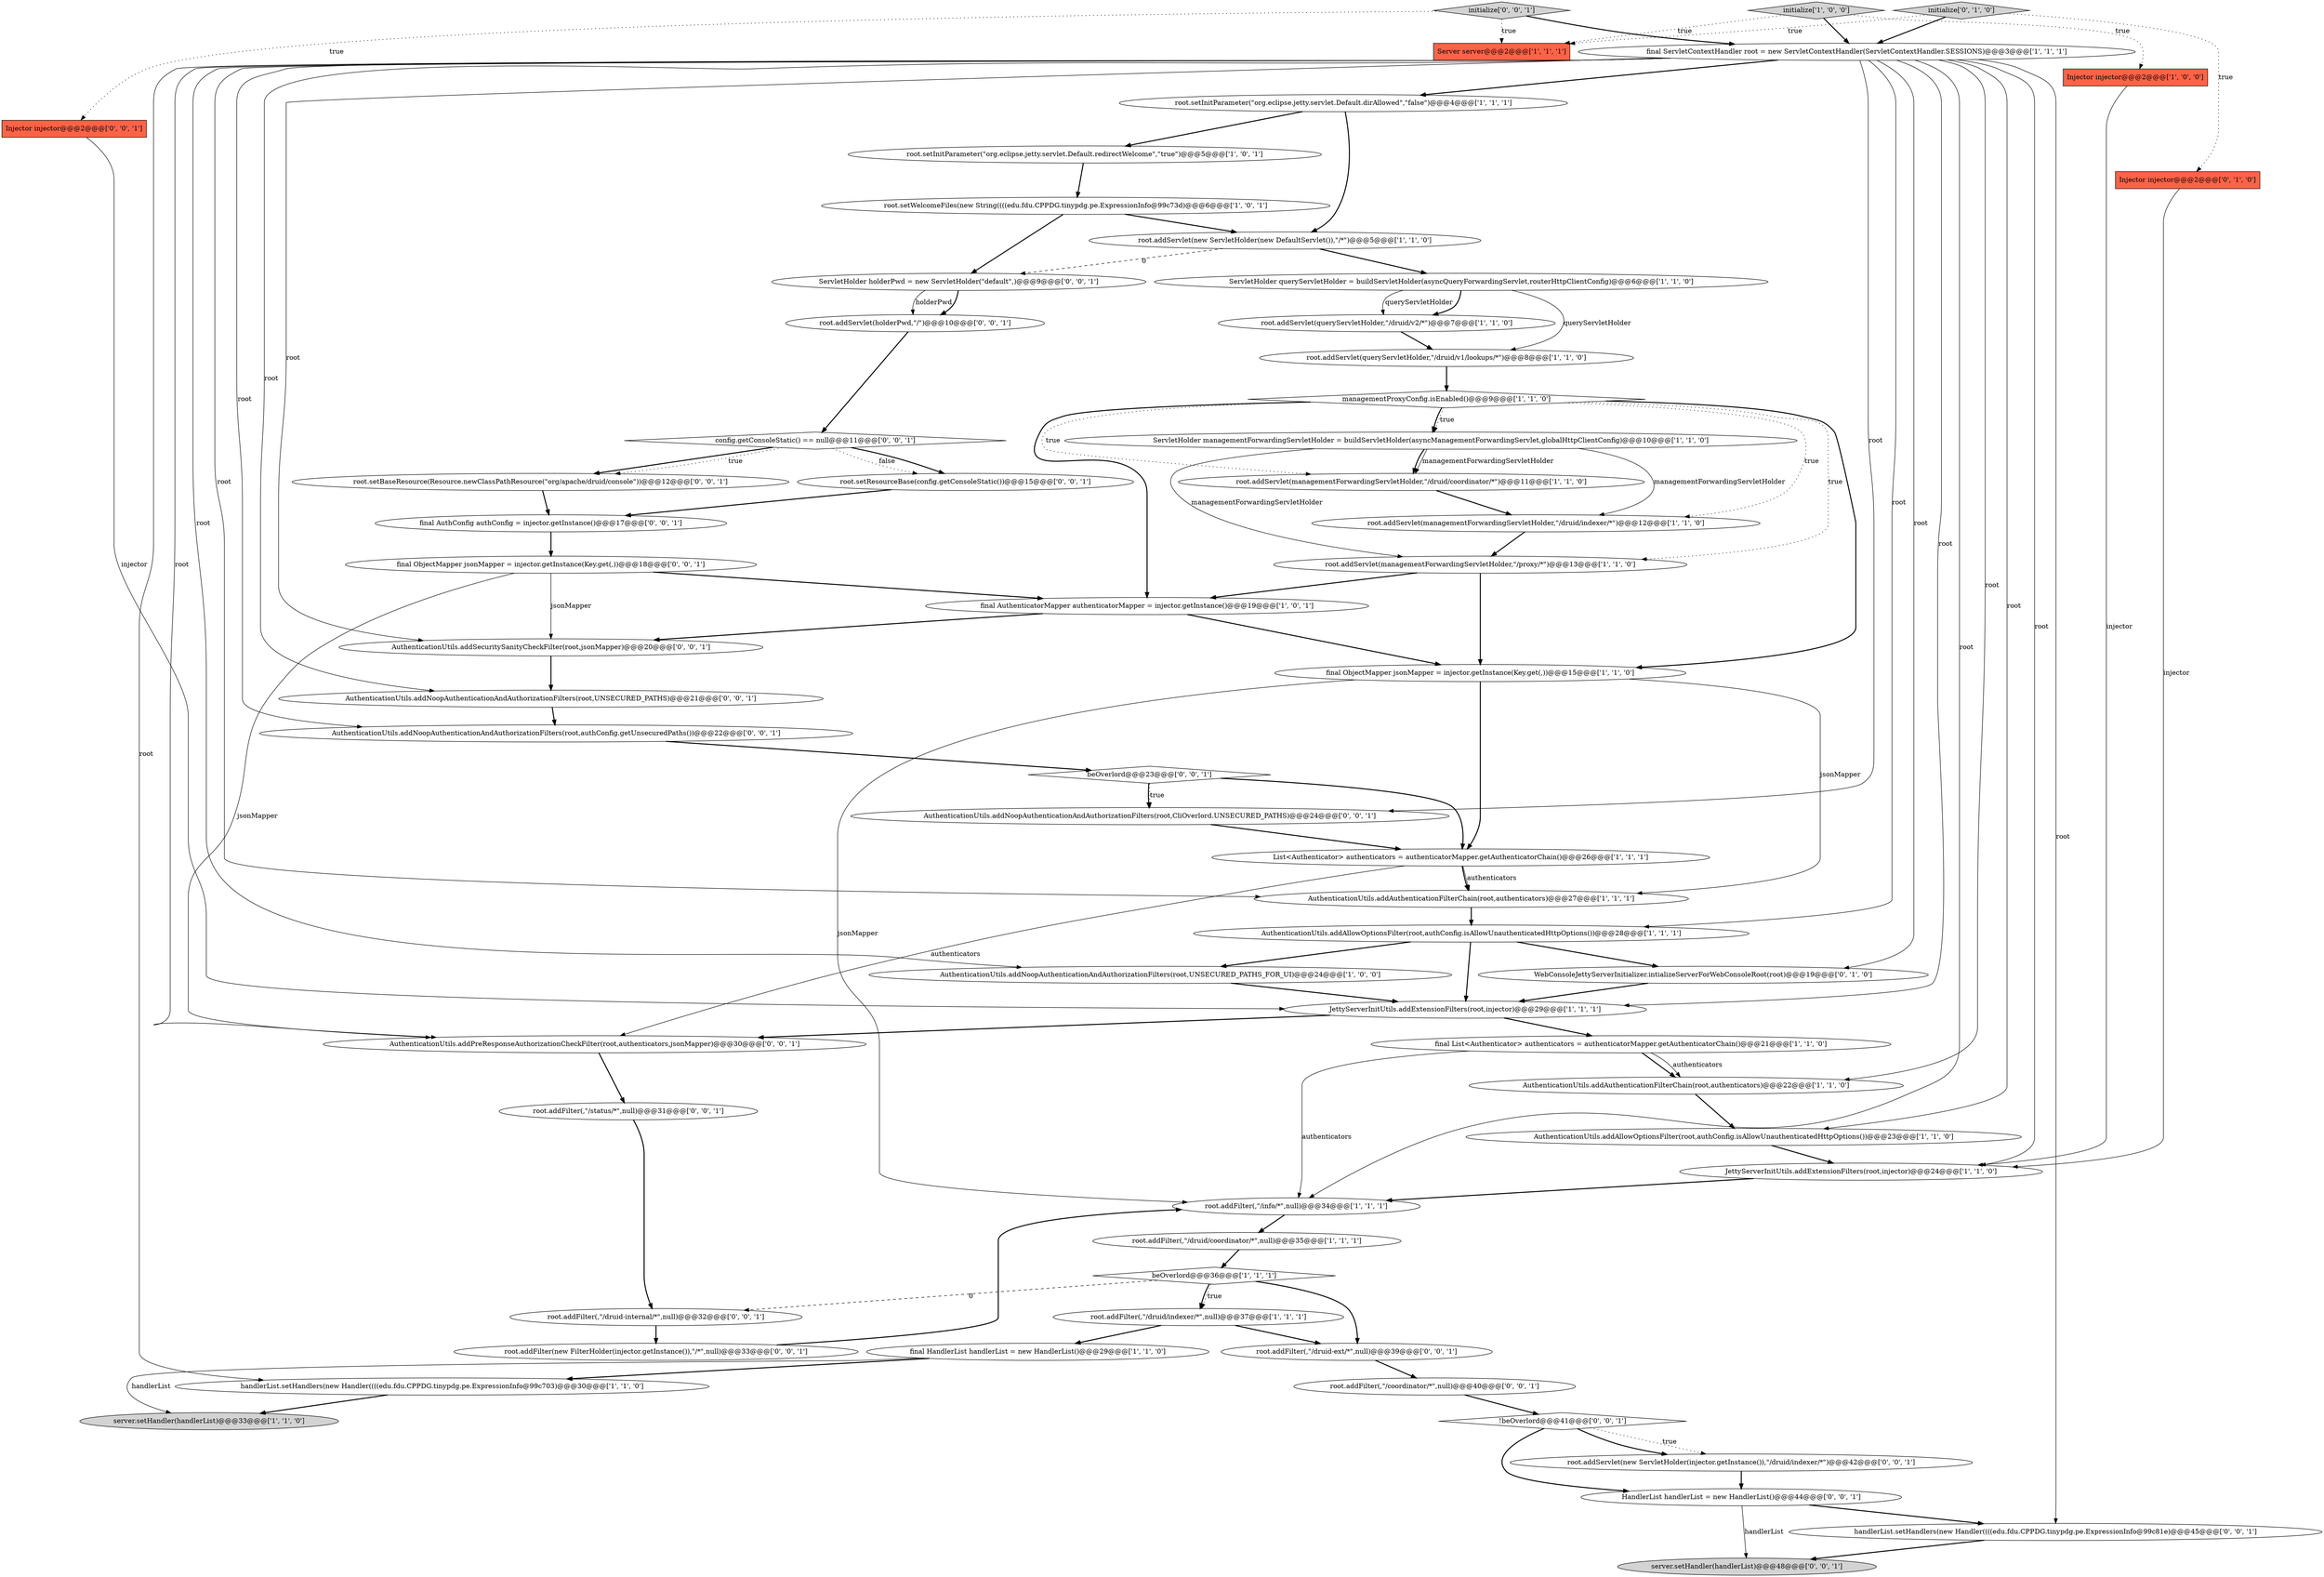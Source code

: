 digraph {
14 [style = filled, label = "Injector injector@@@2@@@['1', '0', '0']", fillcolor = tomato, shape = box image = "AAA0AAABBB1BBB"];
16 [style = filled, label = "root.addServlet(new ServletHolder(new DefaultServlet()),\"/*\")@@@5@@@['1', '1', '0']", fillcolor = white, shape = ellipse image = "AAA0AAABBB1BBB"];
61 [style = filled, label = "config.getConsoleStatic() == null@@@11@@@['0', '0', '1']", fillcolor = white, shape = diamond image = "AAA0AAABBB3BBB"];
1 [style = filled, label = "root.addServlet(managementForwardingServletHolder,\"/druid/coordinator/*\")@@@11@@@['1', '1', '0']", fillcolor = white, shape = ellipse image = "AAA0AAABBB1BBB"];
39 [style = filled, label = "root.setResourceBase(config.getConsoleStatic())@@@15@@@['0', '0', '1']", fillcolor = white, shape = ellipse image = "AAA0AAABBB3BBB"];
18 [style = filled, label = "JettyServerInitUtils.addExtensionFilters(root,injector)@@@24@@@['1', '1', '0']", fillcolor = white, shape = ellipse image = "AAA0AAABBB1BBB"];
45 [style = filled, label = "root.addFilter(,\"/druid-ext/*\",null)@@@39@@@['0', '0', '1']", fillcolor = white, shape = ellipse image = "AAA0AAABBB3BBB"];
11 [style = filled, label = "final List<Authenticator> authenticators = authenticatorMapper.getAuthenticatorChain()@@@21@@@['1', '1', '0']", fillcolor = white, shape = ellipse image = "AAA0AAABBB1BBB"];
46 [style = filled, label = "root.addServlet(new ServletHolder(injector.getInstance()),\"/druid/indexer/*\")@@@42@@@['0', '0', '1']", fillcolor = white, shape = ellipse image = "AAA0AAABBB3BBB"];
10 [style = filled, label = "final ObjectMapper jsonMapper = injector.getInstance(Key.get(,))@@@15@@@['1', '1', '0']", fillcolor = white, shape = ellipse image = "AAA0AAABBB1BBB"];
35 [style = filled, label = "Injector injector@@@2@@@['0', '1', '0']", fillcolor = tomato, shape = box image = "AAA0AAABBB2BBB"];
55 [style = filled, label = "ServletHolder holderPwd = new ServletHolder(\"default\",)@@@9@@@['0', '0', '1']", fillcolor = white, shape = ellipse image = "AAA0AAABBB3BBB"];
41 [style = filled, label = "root.addFilter(,\"/coordinator/*\",null)@@@40@@@['0', '0', '1']", fillcolor = white, shape = ellipse image = "AAA0AAABBB3BBB"];
44 [style = filled, label = "!beOverlord@@@41@@@['0', '0', '1']", fillcolor = white, shape = diamond image = "AAA0AAABBB3BBB"];
49 [style = filled, label = "beOverlord@@@23@@@['0', '0', '1']", fillcolor = white, shape = diamond image = "AAA0AAABBB3BBB"];
17 [style = filled, label = "root.setInitParameter(\"org.eclipse.jetty.servlet.Default.dirAllowed\",\"false\")@@@4@@@['1', '1', '1']", fillcolor = white, shape = ellipse image = "AAA0AAABBB1BBB"];
21 [style = filled, label = "root.addServlet(managementForwardingServletHolder,\"/proxy/*\")@@@13@@@['1', '1', '0']", fillcolor = white, shape = ellipse image = "AAA0AAABBB1BBB"];
37 [style = filled, label = "root.addFilter(,\"/druid-internal/*\",null)@@@32@@@['0', '0', '1']", fillcolor = white, shape = ellipse image = "AAA0AAABBB3BBB"];
58 [style = filled, label = "initialize['0', '0', '1']", fillcolor = lightgray, shape = diamond image = "AAA0AAABBB3BBB"];
38 [style = filled, label = "final AuthConfig authConfig = injector.getInstance()@@@17@@@['0', '0', '1']", fillcolor = white, shape = ellipse image = "AAA0AAABBB3BBB"];
54 [style = filled, label = "root.addServlet(holderPwd,\"/\")@@@10@@@['0', '0', '1']", fillcolor = white, shape = ellipse image = "AAA0AAABBB3BBB"];
24 [style = filled, label = "Server server@@@2@@@['1', '1', '1']", fillcolor = tomato, shape = box image = "AAA0AAABBB1BBB"];
59 [style = filled, label = "AuthenticationUtils.addNoopAuthenticationAndAuthorizationFilters(root,authConfig.getUnsecuredPaths())@@@22@@@['0', '0', '1']", fillcolor = white, shape = ellipse image = "AAA0AAABBB3BBB"];
12 [style = filled, label = "AuthenticationUtils.addAllowOptionsFilter(root,authConfig.isAllowUnauthenticatedHttpOptions())@@@23@@@['1', '1', '0']", fillcolor = white, shape = ellipse image = "AAA0AAABBB1BBB"];
13 [style = filled, label = "List<Authenticator> authenticators = authenticatorMapper.getAuthenticatorChain()@@@26@@@['1', '1', '1']", fillcolor = white, shape = ellipse image = "AAA0AAABBB1BBB"];
22 [style = filled, label = "final HandlerList handlerList = new HandlerList()@@@29@@@['1', '1', '0']", fillcolor = white, shape = ellipse image = "AAA0AAABBB1BBB"];
40 [style = filled, label = "server.setHandler(handlerList)@@@48@@@['0', '0', '1']", fillcolor = lightgray, shape = ellipse image = "AAA0AAABBB3BBB"];
3 [style = filled, label = "handlerList.setHandlers(new Handler((((edu.fdu.CPPDG.tinypdg.pe.ExpressionInfo@99c703)@@@30@@@['1', '1', '0']", fillcolor = white, shape = ellipse image = "AAA0AAABBB1BBB"];
30 [style = filled, label = "ServletHolder queryServletHolder = buildServletHolder(asyncQueryForwardingServlet,routerHttpClientConfig)@@@6@@@['1', '1', '0']", fillcolor = white, shape = ellipse image = "AAA0AAABBB1BBB"];
27 [style = filled, label = "AuthenticationUtils.addAllowOptionsFilter(root,authConfig.isAllowUnauthenticatedHttpOptions())@@@28@@@['1', '1', '1']", fillcolor = white, shape = ellipse image = "AAA0AAABBB1BBB"];
56 [style = filled, label = "root.addFilter(new FilterHolder(injector.getInstance()),\"/*\",null)@@@33@@@['0', '0', '1']", fillcolor = white, shape = ellipse image = "AAA0AAABBB3BBB"];
57 [style = filled, label = "root.addFilter(,\"/status/*\",null)@@@31@@@['0', '0', '1']", fillcolor = white, shape = ellipse image = "AAA0AAABBB3BBB"];
9 [style = filled, label = "AuthenticationUtils.addNoopAuthenticationAndAuthorizationFilters(root,UNSECURED_PATHS_FOR_UI)@@@24@@@['1', '0', '0']", fillcolor = white, shape = ellipse image = "AAA0AAABBB1BBB"];
31 [style = filled, label = "root.addServlet(queryServletHolder,\"/druid/v2/*\")@@@7@@@['1', '1', '0']", fillcolor = white, shape = ellipse image = "AAA0AAABBB1BBB"];
8 [style = filled, label = "final AuthenticatorMapper authenticatorMapper = injector.getInstance()@@@19@@@['1', '0', '1']", fillcolor = white, shape = ellipse image = "AAA0AAABBB1BBB"];
60 [style = filled, label = "root.setBaseResource(Resource.newClassPathResource(\"org/apache/druid/console\"))@@@12@@@['0', '0', '1']", fillcolor = white, shape = ellipse image = "AAA0AAABBB3BBB"];
7 [style = filled, label = "managementProxyConfig.isEnabled()@@@9@@@['1', '1', '0']", fillcolor = white, shape = diamond image = "AAA0AAABBB1BBB"];
28 [style = filled, label = "JettyServerInitUtils.addExtensionFilters(root,injector)@@@29@@@['1', '1', '1']", fillcolor = white, shape = ellipse image = "AAA0AAABBB1BBB"];
6 [style = filled, label = "root.addServlet(queryServletHolder,\"/druid/v1/lookups/*\")@@@8@@@['1', '1', '0']", fillcolor = white, shape = ellipse image = "AAA0AAABBB1BBB"];
0 [style = filled, label = "root.setWelcomeFiles(new String((((edu.fdu.CPPDG.tinypdg.pe.ExpressionInfo@99c73d)@@@6@@@['1', '0', '1']", fillcolor = white, shape = ellipse image = "AAA0AAABBB1BBB"];
53 [style = filled, label = "AuthenticationUtils.addNoopAuthenticationAndAuthorizationFilters(root,CliOverlord.UNSECURED_PATHS)@@@24@@@['0', '0', '1']", fillcolor = white, shape = ellipse image = "AAA0AAABBB3BBB"];
2 [style = filled, label = "AuthenticationUtils.addAuthenticationFilterChain(root,authenticators)@@@22@@@['1', '1', '0']", fillcolor = white, shape = ellipse image = "AAA0AAABBB1BBB"];
15 [style = filled, label = "root.addFilter(,\"/druid/coordinator/*\",null)@@@35@@@['1', '1', '1']", fillcolor = white, shape = ellipse image = "AAA0AAABBB1BBB"];
47 [style = filled, label = "AuthenticationUtils.addNoopAuthenticationAndAuthorizationFilters(root,UNSECURED_PATHS)@@@21@@@['0', '0', '1']", fillcolor = white, shape = ellipse image = "AAA0AAABBB3BBB"];
20 [style = filled, label = "server.setHandler(handlerList)@@@33@@@['1', '1', '0']", fillcolor = lightgray, shape = ellipse image = "AAA0AAABBB1BBB"];
32 [style = filled, label = "root.addFilter(,\"/info/*\",null)@@@34@@@['1', '1', '1']", fillcolor = white, shape = ellipse image = "AAA0AAABBB1BBB"];
23 [style = filled, label = "root.addServlet(managementForwardingServletHolder,\"/druid/indexer/*\")@@@12@@@['1', '1', '0']", fillcolor = white, shape = ellipse image = "AAA0AAABBB1BBB"];
51 [style = filled, label = "AuthenticationUtils.addSecuritySanityCheckFilter(root,jsonMapper)@@@20@@@['0', '0', '1']", fillcolor = white, shape = ellipse image = "AAA0AAABBB3BBB"];
42 [style = filled, label = "Injector injector@@@2@@@['0', '0', '1']", fillcolor = tomato, shape = box image = "AAA0AAABBB3BBB"];
43 [style = filled, label = "AuthenticationUtils.addPreResponseAuthorizationCheckFilter(root,authenticators,jsonMapper)@@@30@@@['0', '0', '1']", fillcolor = white, shape = ellipse image = "AAA0AAABBB3BBB"];
5 [style = filled, label = "root.setInitParameter(\"org.eclipse.jetty.servlet.Default.redirectWelcome\",\"true\")@@@5@@@['1', '0', '1']", fillcolor = white, shape = ellipse image = "AAA0AAABBB1BBB"];
36 [style = filled, label = "WebConsoleJettyServerInitializer.intializeServerForWebConsoleRoot(root)@@@19@@@['0', '1', '0']", fillcolor = white, shape = ellipse image = "AAA0AAABBB2BBB"];
50 [style = filled, label = "final ObjectMapper jsonMapper = injector.getInstance(Key.get(,))@@@18@@@['0', '0', '1']", fillcolor = white, shape = ellipse image = "AAA0AAABBB3BBB"];
19 [style = filled, label = "root.addFilter(,\"/druid/indexer/*\",null)@@@37@@@['1', '1', '1']", fillcolor = white, shape = ellipse image = "AAA0AAABBB1BBB"];
52 [style = filled, label = "handlerList.setHandlers(new Handler((((edu.fdu.CPPDG.tinypdg.pe.ExpressionInfo@99c81e)@@@45@@@['0', '0', '1']", fillcolor = white, shape = ellipse image = "AAA0AAABBB3BBB"];
26 [style = filled, label = "final ServletContextHandler root = new ServletContextHandler(ServletContextHandler.SESSIONS)@@@3@@@['1', '1', '1']", fillcolor = white, shape = ellipse image = "AAA0AAABBB1BBB"];
29 [style = filled, label = "initialize['1', '0', '0']", fillcolor = lightgray, shape = diamond image = "AAA0AAABBB1BBB"];
4 [style = filled, label = "beOverlord@@@36@@@['1', '1', '1']", fillcolor = white, shape = diamond image = "AAA0AAABBB1BBB"];
48 [style = filled, label = "HandlerList handlerList = new HandlerList()@@@44@@@['0', '0', '1']", fillcolor = white, shape = ellipse image = "AAA0AAABBB3BBB"];
25 [style = filled, label = "ServletHolder managementForwardingServletHolder = buildServletHolder(asyncManagementForwardingServlet,globalHttpClientConfig)@@@10@@@['1', '1', '0']", fillcolor = white, shape = ellipse image = "AAA0AAABBB1BBB"];
33 [style = filled, label = "AuthenticationUtils.addAuthenticationFilterChain(root,authenticators)@@@27@@@['1', '1', '1']", fillcolor = white, shape = ellipse image = "AAA0AAABBB1BBB"];
34 [style = filled, label = "initialize['0', '1', '0']", fillcolor = lightgray, shape = diamond image = "AAA0AAABBB2BBB"];
26->2 [style = solid, label="root"];
26->28 [style = solid, label="root"];
26->52 [style = solid, label="root"];
26->17 [style = bold, label=""];
26->59 [style = solid, label="root"];
59->49 [style = bold, label=""];
44->48 [style = bold, label=""];
19->22 [style = bold, label=""];
45->41 [style = bold, label=""];
1->23 [style = bold, label=""];
4->45 [style = bold, label=""];
25->1 [style = bold, label=""];
34->24 [style = dotted, label="true"];
28->43 [style = bold, label=""];
4->19 [style = bold, label=""];
53->13 [style = bold, label=""];
31->6 [style = bold, label=""];
49->53 [style = dotted, label="true"];
36->28 [style = bold, label=""];
26->27 [style = solid, label="root"];
9->28 [style = bold, label=""];
28->11 [style = bold, label=""];
17->16 [style = bold, label=""];
34->26 [style = bold, label=""];
7->23 [style = dotted, label="true"];
43->57 [style = bold, label=""];
25->23 [style = solid, label="managementForwardingServletHolder"];
61->39 [style = dotted, label="false"];
26->12 [style = solid, label="root"];
38->50 [style = bold, label=""];
33->27 [style = bold, label=""];
10->32 [style = solid, label="jsonMapper"];
47->59 [style = bold, label=""];
44->46 [style = bold, label=""];
26->53 [style = solid, label="root"];
27->28 [style = bold, label=""];
57->37 [style = bold, label=""];
14->18 [style = solid, label="injector"];
41->44 [style = bold, label=""];
37->56 [style = bold, label=""];
49->53 [style = bold, label=""];
26->43 [style = solid, label="root"];
61->60 [style = bold, label=""];
21->8 [style = bold, label=""];
55->54 [style = solid, label="holderPwd"];
13->33 [style = solid, label="authenticators"];
26->47 [style = solid, label="root"];
61->39 [style = bold, label=""];
50->51 [style = solid, label="jsonMapper"];
30->31 [style = bold, label=""];
18->32 [style = bold, label=""];
23->21 [style = bold, label=""];
58->26 [style = bold, label=""];
10->33 [style = solid, label="jsonMapper"];
49->13 [style = bold, label=""];
29->14 [style = dotted, label="true"];
4->19 [style = dotted, label="true"];
12->18 [style = bold, label=""];
7->25 [style = dotted, label="true"];
26->3 [style = solid, label="root"];
56->32 [style = bold, label=""];
11->32 [style = solid, label="authenticators"];
8->10 [style = bold, label=""];
42->28 [style = solid, label="injector"];
29->24 [style = dotted, label="true"];
61->60 [style = dotted, label="true"];
7->8 [style = bold, label=""];
7->21 [style = dotted, label="true"];
13->43 [style = solid, label="authenticators"];
46->48 [style = bold, label=""];
15->4 [style = bold, label=""];
19->45 [style = bold, label=""];
16->55 [style = dashed, label="0"];
27->9 [style = bold, label=""];
7->1 [style = dotted, label="true"];
50->8 [style = bold, label=""];
11->2 [style = bold, label=""];
21->10 [style = bold, label=""];
58->24 [style = dotted, label="true"];
48->52 [style = bold, label=""];
58->42 [style = dotted, label="true"];
26->32 [style = solid, label="root"];
10->13 [style = bold, label=""];
26->9 [style = solid, label="root"];
7->25 [style = bold, label=""];
26->33 [style = solid, label="root"];
22->20 [style = solid, label="handlerList"];
16->30 [style = bold, label=""];
11->2 [style = solid, label="authenticators"];
26->18 [style = solid, label="root"];
44->46 [style = dotted, label="true"];
54->61 [style = bold, label=""];
55->54 [style = bold, label=""];
0->55 [style = bold, label=""];
26->51 [style = solid, label="root"];
60->38 [style = bold, label=""];
51->47 [style = bold, label=""];
48->40 [style = solid, label="handlerList"];
7->10 [style = bold, label=""];
30->31 [style = solid, label="queryServletHolder"];
22->3 [style = bold, label=""];
39->38 [style = bold, label=""];
34->35 [style = dotted, label="true"];
13->33 [style = bold, label=""];
30->6 [style = solid, label="queryServletHolder"];
35->18 [style = solid, label="injector"];
52->40 [style = bold, label=""];
3->20 [style = bold, label=""];
27->36 [style = bold, label=""];
5->0 [style = bold, label=""];
50->43 [style = solid, label="jsonMapper"];
26->36 [style = solid, label="root"];
25->21 [style = solid, label="managementForwardingServletHolder"];
25->1 [style = solid, label="managementForwardingServletHolder"];
4->37 [style = dashed, label="0"];
6->7 [style = bold, label=""];
32->15 [style = bold, label=""];
17->5 [style = bold, label=""];
2->12 [style = bold, label=""];
8->51 [style = bold, label=""];
29->26 [style = bold, label=""];
0->16 [style = bold, label=""];
}
